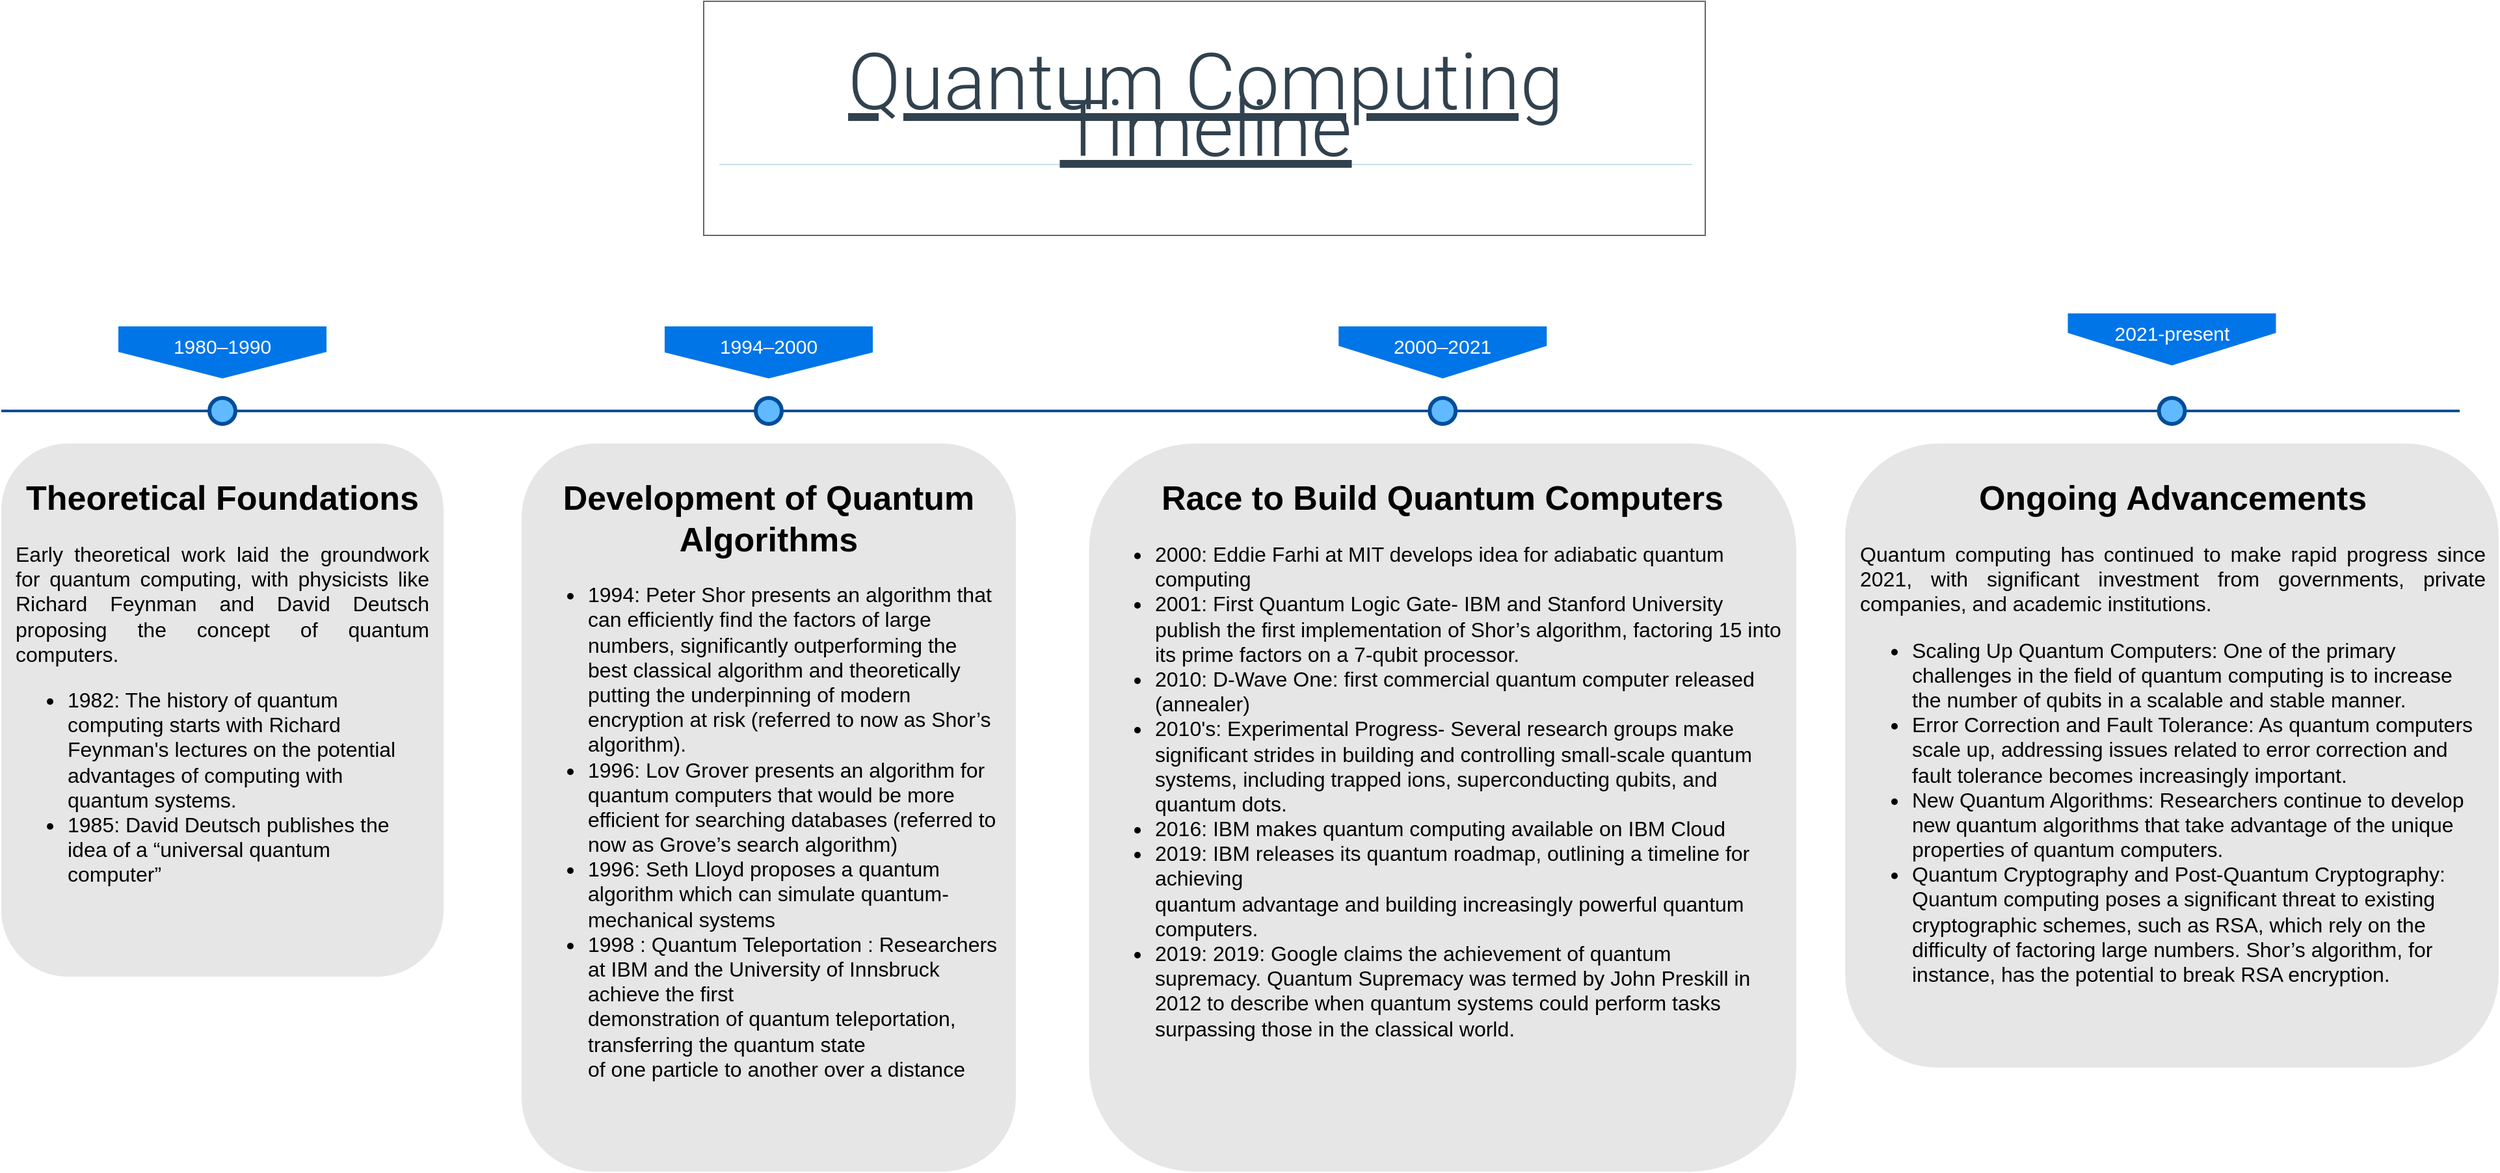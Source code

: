 <mxfile version="24.0.7" type="github">
  <diagram name="Page-1" id="82e54ff1-d628-8f03-85c4-9753963a91cd">
    <mxGraphModel dx="3520" dy="1268" grid="1" gridSize="10" guides="1" tooltips="1" connect="1" arrows="1" fold="1" page="1" pageScale="1" pageWidth="1100" pageHeight="850" background="none" math="0" shadow="0">
      <root>
        <mxCell id="0" />
        <mxCell id="1" parent="0" />
        <mxCell id="4ec97bd9e5d20128-1" value="" style="line;strokeWidth=2;html=1;fillColor=none;fontSize=28;fontColor=#004D99;strokeColor=#004D99;" parent="1" vertex="1">
          <mxGeometry x="-140" y="400" width="1890" height="10" as="geometry" />
        </mxCell>
        <mxCell id="4ec97bd9e5d20128-9" value="" style="ellipse;whiteSpace=wrap;html=1;fillColor=#61BAFF;fontSize=28;fontColor=#004D99;strokeWidth=3;strokeColor=#004D99;" parent="1" vertex="1">
          <mxGeometry x="20" y="395" width="20" height="20" as="geometry" />
        </mxCell>
        <mxCell id="4ec97bd9e5d20128-14" value="&lt;h1&gt;Theoretical Foundations&lt;/h1&gt;&lt;p style=&quot;font-size: 16px;&quot; align=&quot;justify&quot;&gt;&lt;font style=&quot;font-size: 16px;&quot;&gt;Early theoretical work laid the groundwork for quantum computing, with physicists like Richard Feynman and David Deutsch proposing the concept of quantum computers.&lt;/font&gt;&lt;/p&gt;&lt;div style=&quot;font-size: 16px;&quot; align=&quot;left&quot;&gt;&lt;ul&gt;&lt;li&gt;&lt;font style=&quot;font-size: 16px;&quot;&gt;1982: The history of quantum computing starts with Richard Feynman&#39;s lectures on the potential advantages of computing with quantum systems. &lt;br&gt;&lt;/font&gt;&lt;/li&gt;&lt;li&gt;&lt;font style=&quot;font-size: 16px;&quot;&gt;1985: David Deutsch publishes the idea of a “universal quantum computer”&lt;/font&gt;&lt;br&gt;&lt;br&gt;&lt;/li&gt;&lt;/ul&gt;&lt;/div&gt;" style="text;html=1;spacing=5;spacingTop=0;whiteSpace=wrap;overflow=hidden;strokeColor=none;strokeWidth=3;fillColor=#E6E6E6;fontSize=13;fontColor=#000000;align=center;rounded=1;verticalAlign=top;spacingRight=7;spacingLeft=7;" parent="1" vertex="1">
          <mxGeometry x="-140" y="430" width="340" height="410" as="geometry" />
        </mxCell>
        <mxCell id="BLztTVBf9UXnEgb8d-ot-1" value="" style="ellipse;whiteSpace=wrap;html=1;fillColor=#61BAFF;fontSize=28;fontColor=#004D99;strokeWidth=3;strokeColor=#004D99;" vertex="1" parent="1">
          <mxGeometry x="440" y="395" width="20" height="20" as="geometry" />
        </mxCell>
        <mxCell id="BLztTVBf9UXnEgb8d-ot-2" value="&lt;span&gt;1994–2000&lt;br&gt;&lt;/span&gt;" style="shape=offPageConnector;whiteSpace=wrap;html=1;fillColor=#0075E8;fontSize=15;fontColor=#FFFFFF;size=0.5;verticalAlign=top;strokeColor=none;" vertex="1" parent="1">
          <mxGeometry x="370" y="340" width="160" height="40" as="geometry" />
        </mxCell>
        <mxCell id="BLztTVBf9UXnEgb8d-ot-3" value="&lt;h1&gt;Development of Quantum Algorithms&lt;/h1&gt;&lt;div align=&quot;left&quot; style=&quot;font-size: 16px;&quot;&gt;&lt;ul&gt;&lt;li&gt;1994: Peter Shor presents an algorithm that can efficiently find the factors of large numbers, significantly outperforming the best classical algorithm and theoretically putting the underpinning of modern encryption at risk (referred to now as Shor’s algorithm).&lt;/li&gt;&lt;li&gt;1996: Lov Grover presents an algorithm for quantum computers that would be more efficient for searching databases (referred to now as Grove’s search algorithm)&lt;/li&gt;&lt;li&gt;1996: Seth Lloyd proposes a quantum algorithm which can simulate quantum-mechanical systems&lt;/li&gt;&lt;li&gt;1998 : Quantum Teleportation : Researchers at IBM and the University of Innsbruck achieve the first &lt;br&gt;demonstration of quantum teleportation, transferring the quantum state &lt;br&gt;of one particle to another over a distance&lt;/li&gt;&lt;/ul&gt;&lt;/div&gt;" style="text;html=1;spacing=5;spacingTop=0;overflow=hidden;strokeColor=none;strokeWidth=3;fillColor=#E6E6E6;fontSize=13;fontColor=#000000;align=center;rounded=1;verticalAlign=top;whiteSpace=wrap;spacingLeft=7;spacingRight=7;" vertex="1" parent="1">
          <mxGeometry x="260" y="430" width="380" height="560" as="geometry" />
        </mxCell>
        <mxCell id="BLztTVBf9UXnEgb8d-ot-4" value="" style="ellipse;whiteSpace=wrap;html=1;fillColor=#61BAFF;fontSize=28;fontColor=#004D99;strokeWidth=3;strokeColor=#004D99;" vertex="1" parent="1">
          <mxGeometry x="1518.75" y="395" width="20" height="20" as="geometry" />
        </mxCell>
        <mxCell id="BLztTVBf9UXnEgb8d-ot-5" value="&lt;span&gt;2021-present&lt;br&gt;&lt;/span&gt;" style="shape=offPageConnector;whiteSpace=wrap;html=1;fillColor=#0075E8;fontSize=15;fontColor=#FFFFFF;size=0.625;verticalAlign=top;strokeColor=none;" vertex="1" parent="1">
          <mxGeometry x="1448.75" y="330" width="160" height="40" as="geometry" />
        </mxCell>
        <mxCell id="BLztTVBf9UXnEgb8d-ot-6" value="&lt;h1&gt;Ongoing Advancements&lt;/h1&gt;&lt;p style=&quot;font-size: 16px;&quot; align=&quot;justify&quot;&gt;&lt;font style=&quot;font-size: 16px;&quot;&gt;Quantum computing has continued to make rapid progress since 2021, with significant investment from governments, private companies, and academic institutions.&lt;/font&gt;&lt;/p&gt;&lt;div style=&quot;font-size: 16px;&quot; align=&quot;left&quot;&gt;&lt;ul&gt;&lt;li&gt;&lt;font style=&quot;font-size: 16px;&quot;&gt;Scaling Up Quantum Computers: One of the primary challenges in the field of quantum computing is to increase the number of qubits in a scalable and stable manner.&lt;/font&gt;&lt;/li&gt;&lt;li&gt;&lt;font style=&quot;font-size: 16px;&quot;&gt;Error Correction and Fault Tolerance: As quantum computers scale up, addressing issues related to error correction and fault tolerance becomes increasingly important.&lt;br&gt;&lt;/font&gt;&lt;/li&gt;&lt;li&gt;&lt;font style=&quot;font-size: 16px;&quot;&gt;New Quantum Algorithms: Researchers continue to develop new quantum algorithms that take advantage of the unique properties of quantum computers.&lt;/font&gt;&lt;/li&gt;&lt;li&gt;&lt;font style=&quot;font-size: 16px;&quot;&gt;Quantum Cryptography and Post-Quantum Cryptography: Quantum computing poses a significant threat to existing cryptographic schemes, such as RSA, which rely on the difficulty of factoring large numbers. Shor’s algorithm, for instance, has the potential to break RSA encryption.&lt;/font&gt;&lt;br&gt;&lt;/li&gt;&lt;/ul&gt;&lt;/div&gt;&lt;div align=&quot;justify&quot;&gt;&lt;br&gt;&lt;/div&gt;&lt;p align=&quot;left&quot;&gt;&lt;br&gt;&lt;/p&gt;" style="text;html=1;spacing=5;spacingTop=0;whiteSpace=wrap;overflow=hidden;strokeColor=none;strokeWidth=3;fillColor=#E6E6E6;fontSize=13;fontColor=#000000;align=center;rounded=1;spacingLeft=7;spacingRight=7;" vertex="1" parent="1">
          <mxGeometry x="1277.5" y="430" width="502.5" height="480" as="geometry" />
        </mxCell>
        <mxCell id="BLztTVBf9UXnEgb8d-ot-8" value="1980–1990" style="shape=offPageConnector;whiteSpace=wrap;html=1;fillColor=#0075E8;fontSize=15;fontColor=#FFFFFF;size=0.509;verticalAlign=top;strokeColor=none;" vertex="1" parent="1">
          <mxGeometry x="-50" y="340" width="160" height="40" as="geometry" />
        </mxCell>
        <mxCell id="BLztTVBf9UXnEgb8d-ot-9" value="&lt;span&gt;2000–2021&lt;br&gt;&lt;/span&gt;" style="shape=offPageConnector;whiteSpace=wrap;html=1;fillColor=#0075E8;fontSize=15;fontColor=#FFFFFF;size=0.625;verticalAlign=top;strokeColor=none;" vertex="1" parent="1">
          <mxGeometry x="888.13" y="340" width="160" height="40" as="geometry" />
        </mxCell>
        <mxCell id="BLztTVBf9UXnEgb8d-ot-10" value="" style="ellipse;whiteSpace=wrap;html=1;fillColor=#61BAFF;fontSize=28;fontColor=#004D99;strokeWidth=3;strokeColor=#004D99;" vertex="1" parent="1">
          <mxGeometry x="958.13" y="395" width="20" height="20" as="geometry" />
        </mxCell>
        <mxCell id="BLztTVBf9UXnEgb8d-ot-11" value="&lt;h1&gt;Race to Build Quantum Computers&lt;/h1&gt;&lt;div style=&quot;font-size: 16px;&quot; align=&quot;left&quot;&gt;&lt;ul&gt;&lt;li&gt;2000: Eddie Farhi at MIT develops idea for adiabatic quantum computing&lt;/li&gt;&lt;li&gt;2001: First Quantum Logic Gate- IBM and Stanford University publish the first implementation of Shor’s algorithm, factoring 15 into its prime factors on a 7-qubit processor.&lt;/li&gt;&lt;li&gt;2010: D-Wave One: first commercial quantum computer released (annealer)&lt;/li&gt;&lt;li&gt;2010&#39;s: Experimental Progress- Several research groups make significant strides in building and controlling small-scale quantum systems, including trapped ions, superconducting qubits, and quantum dots.&lt;/li&gt;&lt;li&gt;2016:&amp;nbsp;IBM makes quantum computing available on IBM Cloud&lt;/li&gt;&lt;li&gt;2019: IBM releases its quantum roadmap, outlining a timeline for achieving &lt;br&gt;quantum advantage and building increasingly powerful quantum computers.&lt;/li&gt;&lt;li&gt;2019: 2019: Google claims the achievement of quantum supremacy. Quantum Supremacy was termed by John Preskill in 2012 to describe when quantum systems could perform tasks surpassing those in the classical world.&lt;br&gt;&lt;/li&gt;&lt;/ul&gt;&lt;/div&gt;" style="text;html=1;spacing=5;spacingTop=0;whiteSpace=wrap;overflow=hidden;strokeColor=none;strokeWidth=3;fillColor=#E6E6E6;fontSize=13;fontColor=#000000;align=center;rounded=1;spacingLeft=7;spacingRight=7;" vertex="1" parent="1">
          <mxGeometry x="696.25" y="430" width="543.75" height="560" as="geometry" />
        </mxCell>
        <mxCell id="BLztTVBf9UXnEgb8d-ot-21" value="&lt;h2 align=&quot;center&quot; style=&quot;box-sizing: border-box; margin-block: 0.5rem 1rem; font-family: Roboto; font-weight: 300; line-height: 36px; color: rgb(49, 65, 78); font-size: 60px; font-style: normal; border-bottom: 1px solid rgb(204, 224, 235); padding-bottom: 8px; font-variant-ligatures: normal; font-variant-caps: normal; letter-spacing: normal; text-indent: 0px; text-transform: none; word-spacing: 0px; -webkit-text-stroke-width: 0px; white-space: normal; background-color: rgb(255, 255, 255); text-decoration-thickness: initial; text-decoration-style: initial; text-decoration-color: initial;&quot;&gt;&lt;span style=&quot;box-sizing: border-box;&quot; data-sheets-hyperlink=&quot;https://app.ahrefs.com/keywords-explorer/google/us/overview?keyword=quantum%20computing%20timeline&quot; data-sheets-userformat=&quot;{&amp;quot;2&amp;quot;:1391555,&amp;quot;3&amp;quot;:{&amp;quot;1&amp;quot;:0},&amp;quot;4&amp;quot;:{&amp;quot;1&amp;quot;:2,&amp;quot;2&amp;quot;:11982760},&amp;quot;9&amp;quot;:0,&amp;quot;10&amp;quot;:1,&amp;quot;11&amp;quot;:4,&amp;quot;12&amp;quot;:0,&amp;quot;14&amp;quot;:{&amp;quot;1&amp;quot;:2,&amp;quot;2&amp;quot;:0},&amp;quot;15&amp;quot;:&amp;quot;Calibri&amp;quot;,&amp;quot;16&amp;quot;:12,&amp;quot;19&amp;quot;:0,&amp;quot;21&amp;quot;:0,&amp;quot;23&amp;quot;:1}&quot; data-sheets-value=&quot;{&amp;quot;1&amp;quot;:2,&amp;quot;2&amp;quot;:&amp;quot;quantum computing timeline&amp;quot;}&quot;&gt;&lt;u&gt;Quantum Computing Timeline&lt;/u&gt;&lt;/span&gt;&lt;/h2&gt;" style="strokeWidth=1;shadow=0;dashed=0;align=center;html=1;shape=mxgraph.mockup.text.textBox;fontColor=#666666;align=left;fontSize=17;spacingLeft=10;spacingTop=-3;whiteSpace=wrap;strokeColor=#666666;mainText=;spacingRight=10;" vertex="1" parent="1">
          <mxGeometry x="400" y="90" width="770" height="180" as="geometry" />
        </mxCell>
      </root>
    </mxGraphModel>
  </diagram>
</mxfile>
